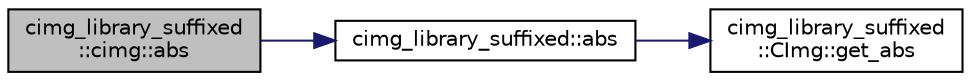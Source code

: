 digraph "cimg_library_suffixed::cimg::abs"
{
  edge [fontname="Helvetica",fontsize="10",labelfontname="Helvetica",labelfontsize="10"];
  node [fontname="Helvetica",fontsize="10",shape=record];
  rankdir="LR";
  Node807 [label="cimg_library_suffixed\l::cimg::abs",height=0.2,width=0.4,color="black", fillcolor="grey75", style="filled", fontcolor="black"];
  Node807 -> Node808 [color="midnightblue",fontsize="10",style="solid",fontname="Helvetica"];
  Node808 [label="cimg_library_suffixed::abs",height=0.2,width=0.4,color="black", fillcolor="white", style="filled",URL="$namespacecimg__library__suffixed.html#a460d44242e85724aa80e7e4135a01373"];
  Node808 -> Node809 [color="midnightblue",fontsize="10",style="solid",fontname="Helvetica"];
  Node809 [label="cimg_library_suffixed\l::CImg::get_abs",height=0.2,width=0.4,color="black", fillcolor="white", style="filled",URL="$structcimg__library__suffixed_1_1_c_img.html#a65499ae28999fc38a7bc90e64dd032a2",tooltip="Compute the absolute value of each pixel value . "];
}
